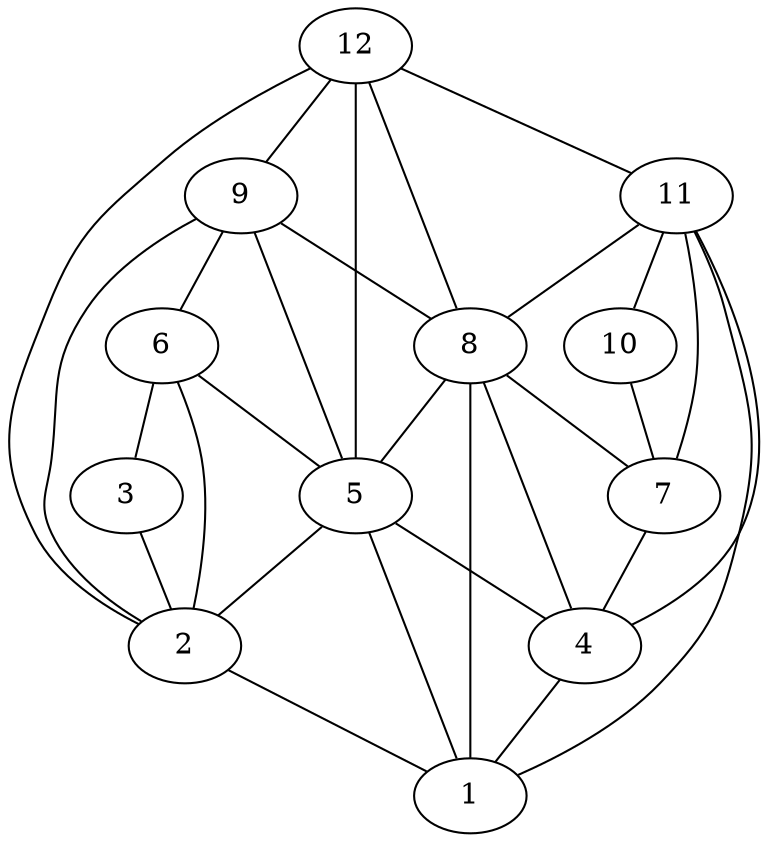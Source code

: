 /* Created by igraph 0.5.3 */
graph {
  0 [
    label=1
  ];
  1 [
    label=2
  ];
  2 [
    label=3
  ];
  3 [
    label=4
  ];
  4 [
    label=5
  ];
  5 [
    label=6
  ];
  6 [
    label=7
  ];
  7 [
    label=8
  ];
  8 [
    label=9
  ];
  9 [
    label=10
  ];
  10 [
    label=11
  ];
  11 [
    label=12
  ];

  3 -- 0;
  4 -- 1;
  5 -- 2;
  6 -- 3;
  7 -- 4;
  8 -- 5;
  9 -- 6;
  10 -- 7;
  11 -- 8;
  1 -- 0;
  4 -- 0;
  7 -- 0;
  10 -- 0;
  2 -- 1;
  5 -- 1;
  8 -- 1;
  11 -- 1;
  4 -- 3;
  7 -- 3;
  10 -- 3;
  5 -- 4;
  8 -- 4;
  11 -- 4;
  7 -- 6;
  10 -- 6;
  8 -- 7;
  11 -- 7;
  10 -- 9;
  11 -- 10;
}
